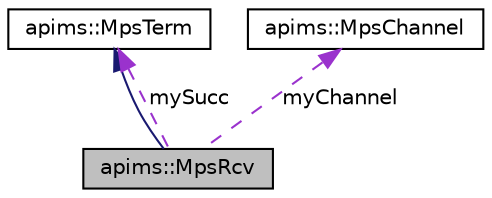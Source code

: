 digraph G
{
  edge [fontname="Helvetica",fontsize="10",labelfontname="Helvetica",labelfontsize="10"];
  node [fontname="Helvetica",fontsize="10",shape=record];
  Node1 [label="apims::MpsRcv",height=0.2,width=0.4,color="black", fillcolor="grey75", style="filled" fontcolor="black"];
  Node2 -> Node1 [dir=back,color="midnightblue",fontsize="10",style="solid",fontname="Helvetica"];
  Node2 [label="apims::MpsTerm",height=0.2,width=0.4,color="black", fillcolor="white", style="filled",URL="$classapims_1_1_mps_term.html",tooltip="MpsTerm represents a process in the pi-calculus with multi party session types. This is an abstract s..."];
  Node2 -> Node1 [dir=back,color="darkorchid3",fontsize="10",style="dashed",label="mySucc",fontname="Helvetica"];
  Node3 -> Node1 [dir=back,color="darkorchid3",fontsize="10",style="dashed",label="myChannel",fontname="Helvetica"];
  Node3 [label="apims::MpsChannel",height=0.2,width=0.4,color="black", fillcolor="white", style="filled",URL="$classapims_1_1_mps_channel.html"];
}
